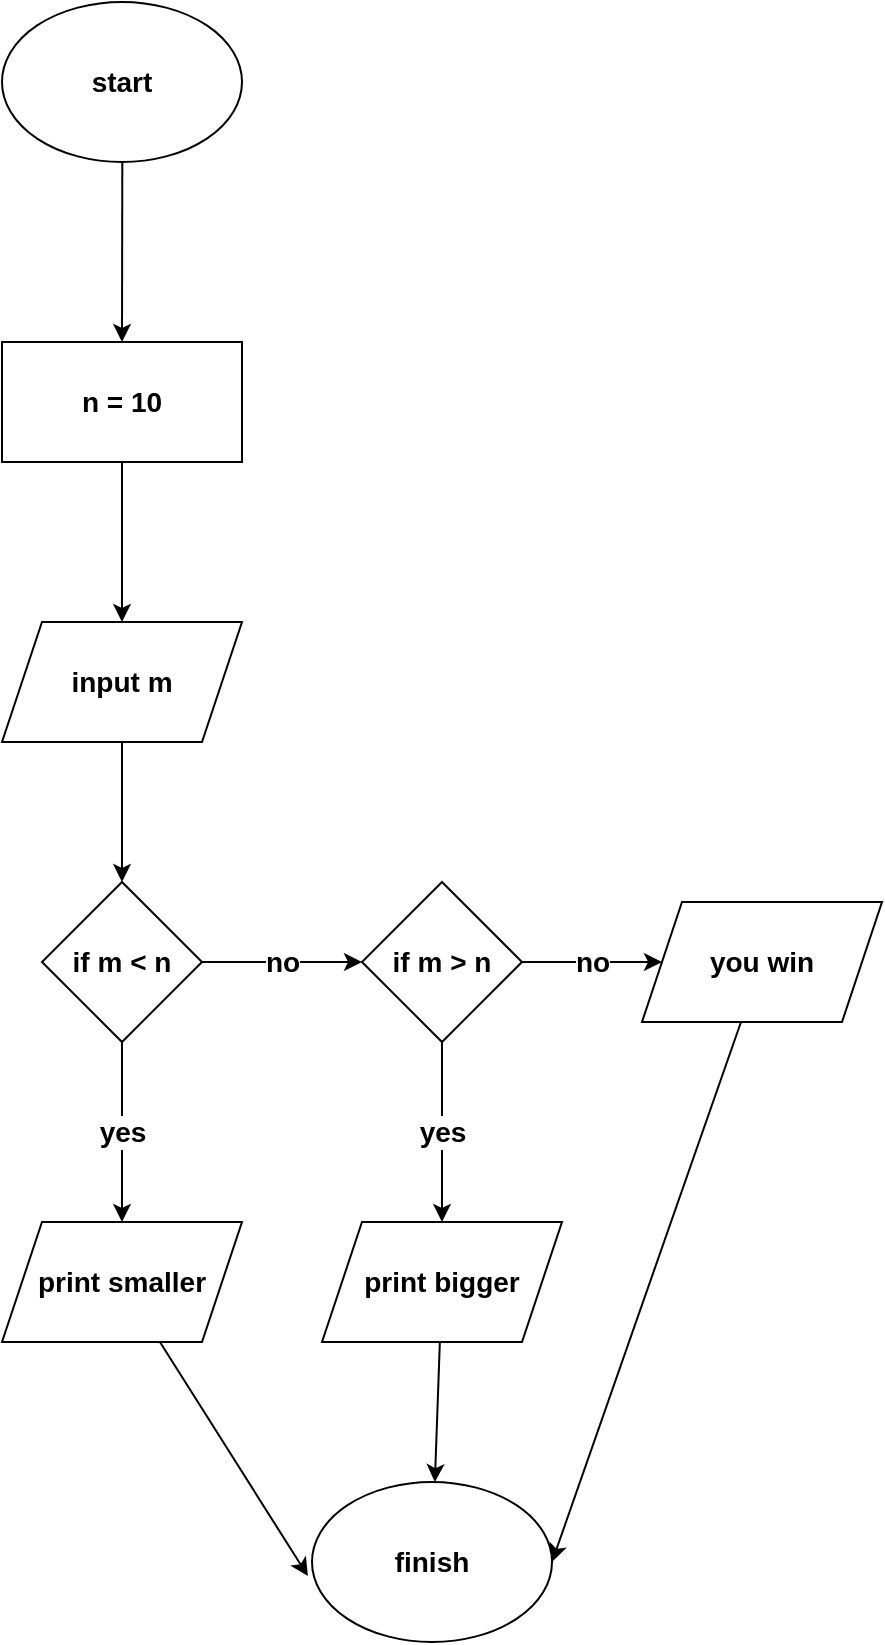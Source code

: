 <mxfile>
    <diagram id="VOYCJ2w0lmDutypc3ynh" name="Page-1">
        <mxGraphModel dx="1130" dy="779" grid="1" gridSize="10" guides="1" tooltips="1" connect="1" arrows="1" fold="1" page="1" pageScale="1" pageWidth="850" pageHeight="1100" math="0" shadow="0">
            <root>
                <mxCell id="0"/>
                <mxCell id="1" parent="0"/>
                <mxCell id="4" value="" style="edgeStyle=none;html=1;fontSize=14;fontStyle=1" edge="1" parent="1" source="2" target="3">
                    <mxGeometry relative="1" as="geometry"/>
                </mxCell>
                <mxCell id="2" value="start" style="ellipse;whiteSpace=wrap;html=1;fontSize=14;fontStyle=1" vertex="1" parent="1">
                    <mxGeometry x="210" y="70" width="120" height="80" as="geometry"/>
                </mxCell>
                <mxCell id="6" value="" style="edgeStyle=none;html=1;fontSize=14;fontStyle=1" edge="1" parent="1" source="3" target="5">
                    <mxGeometry relative="1" as="geometry"/>
                </mxCell>
                <mxCell id="3" value="n = 10" style="whiteSpace=wrap;html=1;fontSize=14;fontStyle=1" vertex="1" parent="1">
                    <mxGeometry x="210" y="240" width="120" height="60" as="geometry"/>
                </mxCell>
                <mxCell id="8" value="" style="edgeStyle=none;html=1;fontSize=14;fontStyle=1" edge="1" parent="1" source="5" target="7">
                    <mxGeometry relative="1" as="geometry"/>
                </mxCell>
                <mxCell id="5" value="input m" style="shape=parallelogram;perimeter=parallelogramPerimeter;whiteSpace=wrap;html=1;fixedSize=1;fontSize=14;fontStyle=1" vertex="1" parent="1">
                    <mxGeometry x="210" y="380" width="120" height="60" as="geometry"/>
                </mxCell>
                <mxCell id="10" value="no" style="edgeStyle=none;html=1;fontSize=14;fontStyle=1" edge="1" parent="1" source="7" target="9">
                    <mxGeometry relative="1" as="geometry"/>
                </mxCell>
                <mxCell id="12" value="yes" style="edgeStyle=none;html=1;exitX=0.5;exitY=1;exitDx=0;exitDy=0;fontSize=14;fontStyle=1" edge="1" parent="1" source="7" target="11">
                    <mxGeometry relative="1" as="geometry">
                        <Array as="points">
                            <mxPoint x="270" y="630"/>
                        </Array>
                    </mxGeometry>
                </mxCell>
                <mxCell id="7" value="if m &amp;lt; n" style="rhombus;whiteSpace=wrap;html=1;fontSize=14;fontStyle=1" vertex="1" parent="1">
                    <mxGeometry x="230" y="510" width="80" height="80" as="geometry"/>
                </mxCell>
                <mxCell id="14" value="yes" style="edgeStyle=none;html=1;fontSize=14;fontStyle=1" edge="1" parent="1" source="9" target="13">
                    <mxGeometry relative="1" as="geometry"/>
                </mxCell>
                <mxCell id="16" value="no" style="edgeStyle=none;html=1;fontSize=14;fontStyle=1" edge="1" parent="1" source="9" target="15">
                    <mxGeometry relative="1" as="geometry">
                        <Array as="points">
                            <mxPoint x="510" y="550"/>
                        </Array>
                    </mxGeometry>
                </mxCell>
                <mxCell id="9" value="if m &amp;gt; n" style="rhombus;whiteSpace=wrap;html=1;fontSize=14;fontStyle=1" vertex="1" parent="1">
                    <mxGeometry x="390" y="510" width="80" height="80" as="geometry"/>
                </mxCell>
                <mxCell id="18" style="edgeStyle=none;html=1;entryX=-0.017;entryY=0.588;entryDx=0;entryDy=0;entryPerimeter=0;fontSize=14;fontStyle=1" edge="1" parent="1" source="11" target="17">
                    <mxGeometry relative="1" as="geometry"/>
                </mxCell>
                <mxCell id="11" value="print smaller" style="shape=parallelogram;perimeter=parallelogramPerimeter;whiteSpace=wrap;html=1;fixedSize=1;fontSize=14;fontStyle=1" vertex="1" parent="1">
                    <mxGeometry x="210" y="680" width="120" height="60" as="geometry"/>
                </mxCell>
                <mxCell id="19" style="edgeStyle=none;html=1;fontSize=14;fontStyle=1" edge="1" parent="1" source="13" target="17">
                    <mxGeometry relative="1" as="geometry"/>
                </mxCell>
                <mxCell id="13" value="print bigger" style="shape=parallelogram;perimeter=parallelogramPerimeter;whiteSpace=wrap;html=1;fixedSize=1;fontSize=14;fontStyle=1" vertex="1" parent="1">
                    <mxGeometry x="370" y="680" width="120" height="60" as="geometry"/>
                </mxCell>
                <mxCell id="20" style="edgeStyle=none;html=1;entryX=1;entryY=0.5;entryDx=0;entryDy=0;fontSize=14;fontStyle=1" edge="1" parent="1" source="15" target="17">
                    <mxGeometry relative="1" as="geometry"/>
                </mxCell>
                <mxCell id="15" value="you win" style="shape=parallelogram;perimeter=parallelogramPerimeter;whiteSpace=wrap;html=1;fixedSize=1;fontSize=14;fontStyle=1" vertex="1" parent="1">
                    <mxGeometry x="530" y="520" width="120" height="60" as="geometry"/>
                </mxCell>
                <mxCell id="17" value="finish" style="ellipse;whiteSpace=wrap;html=1;fontSize=14;fontStyle=1" vertex="1" parent="1">
                    <mxGeometry x="365" y="810" width="120" height="80" as="geometry"/>
                </mxCell>
            </root>
        </mxGraphModel>
    </diagram>
</mxfile>